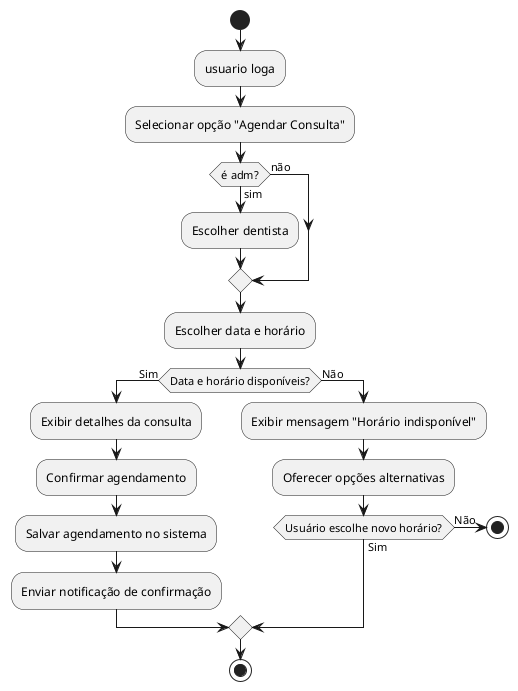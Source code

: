 @startuml
start

:usuario loga;
:Selecionar opção "Agendar Consulta";
if(é adm?)then (sim)
    :Escolher dentista;
    else (não)
    endif
    :Escolher data e horário;

if (Data e horário disponíveis?) then (Sim)
    :Exibir detalhes da consulta;
    :Confirmar agendamento;
    :Salvar agendamento no sistema;
    :Enviar notificação de confirmação;
else (Não)
    :Exibir mensagem "Horário indisponível";
    :Oferecer opções alternativas;
    if (Usuário escolhe novo horário?) then (Sim)
        -> Escolher data e horário;
    else (Não)
        stop
    endif
endif

stop
@enduml
